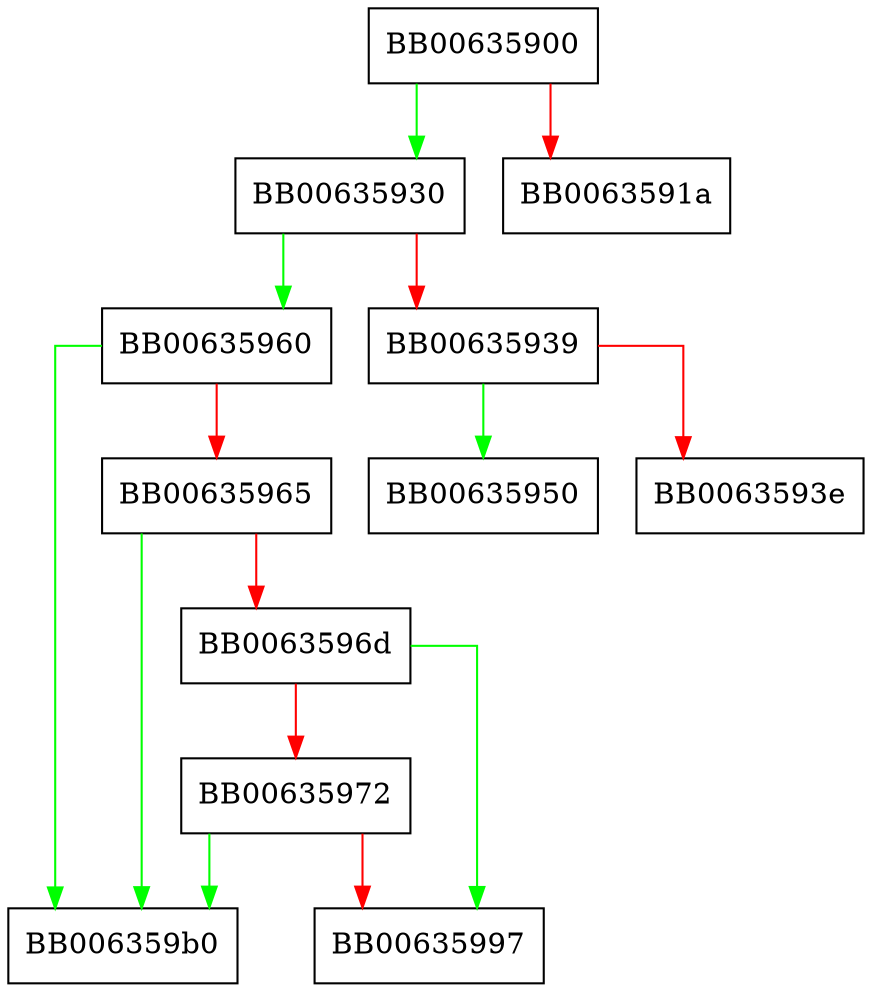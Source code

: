 digraph RSA_generate_multi_prime_key {
  node [shape="box"];
  graph [splines=ortho];
  BB00635900 -> BB00635930 [color="green"];
  BB00635900 -> BB0063591a [color="red"];
  BB00635930 -> BB00635960 [color="green"];
  BB00635930 -> BB00635939 [color="red"];
  BB00635939 -> BB00635950 [color="green"];
  BB00635939 -> BB0063593e [color="red"];
  BB00635960 -> BB006359b0 [color="green"];
  BB00635960 -> BB00635965 [color="red"];
  BB00635965 -> BB006359b0 [color="green"];
  BB00635965 -> BB0063596d [color="red"];
  BB0063596d -> BB00635997 [color="green"];
  BB0063596d -> BB00635972 [color="red"];
  BB00635972 -> BB006359b0 [color="green"];
  BB00635972 -> BB00635997 [color="red"];
}